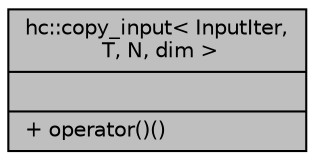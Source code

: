 digraph "hc::copy_input&lt; InputIter, T, N, dim &gt;"
{
  edge [fontname="Helvetica",fontsize="10",labelfontname="Helvetica",labelfontsize="10"];
  node [fontname="Helvetica",fontsize="10",shape=record];
  Node1 [label="{hc::copy_input\< InputIter,\l T, N, dim \>\n||+ operator()()\l}",height=0.2,width=0.4,color="black", fillcolor="grey75", style="filled", fontcolor="black"];
}

